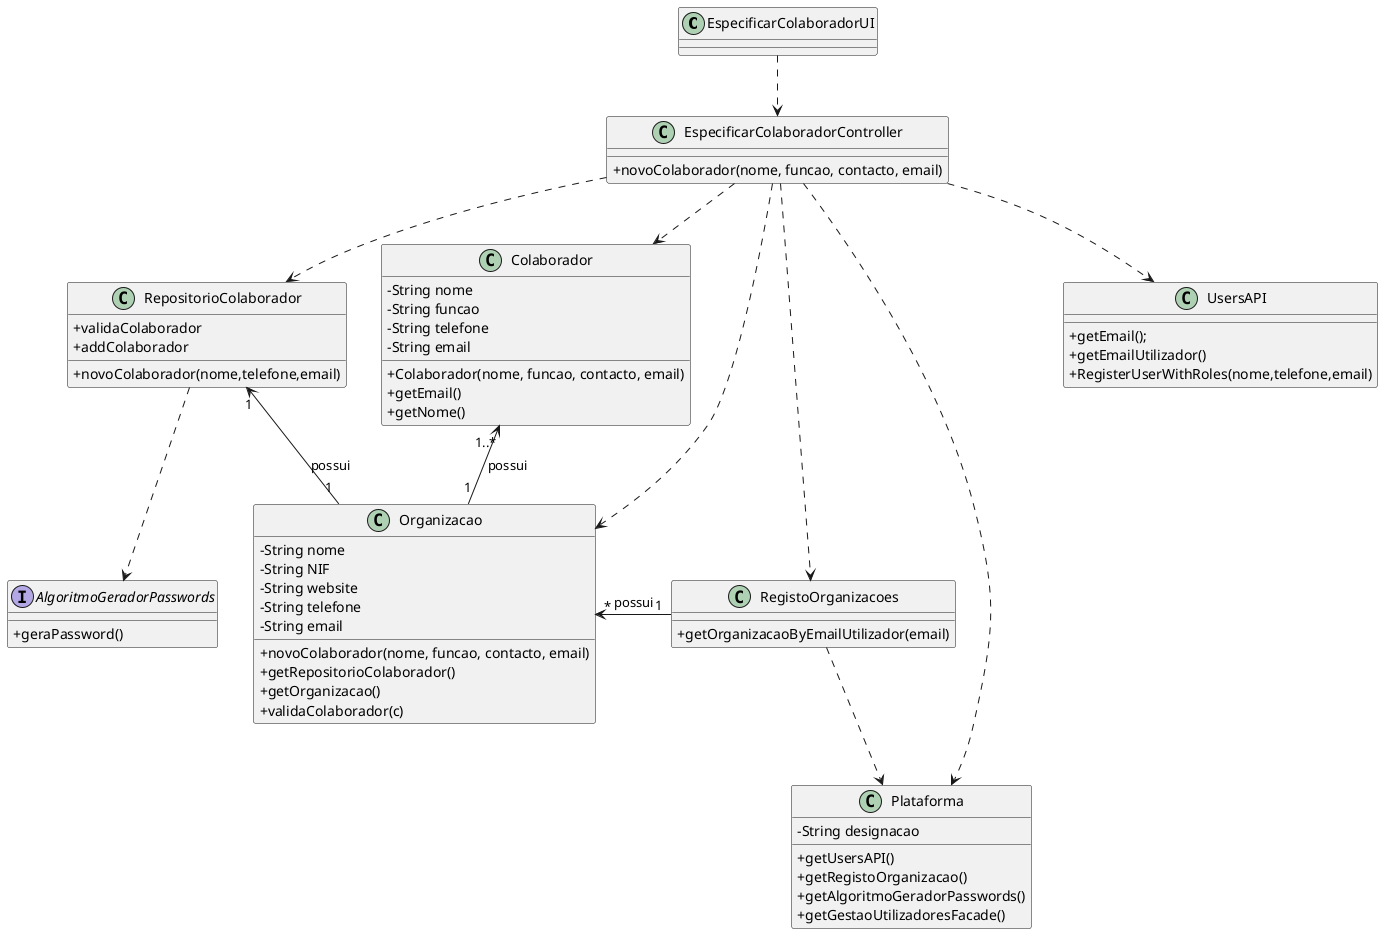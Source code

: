 @startuml
skinparam classAttributeIconSize 0

class EspecificarColaboradorUI {
}

class EspecificarColaboradorController {
  +novoColaborador(nome, funcao, contacto, email)
}

class Plataforma {
  -String designacao
  +getUsersAPI()
  +getRegistoOrganizacao()
  +getAlgoritmoGeradorPasswords()
  +getGestaoUtilizadoresFacade()
}

class UsersAPI{
  +getEmail();
}

class RegistoOrganizacoes {
  +getOrganizacaoByEmailUtilizador(email)
}

class Organizacao {
  +novoColaborador(nome, funcao, contacto, email)
  +getRepositorioColaborador()
}

class Colaborador {
  -String nome
  -String funcao
  -String telefone
  -String email
  +Colaborador(nome, funcao, contacto, email)
  +getEmail()
  +getNome()
}

class Organizacao {
  -String nome
  -String NIF
  -String website
  -String telefone
  -String email
  +getOrganizacao()
  +validaColaborador(c)
}

class UsersAPI {
  +getEmailUtilizador()
  +RegisterUserWithRoles(nome,telefone,email)
}

class RepositorioColaborador {
  +novoColaborador(nome,telefone,email)
  +validaColaborador
  +addColaborador
}

interface AlgoritmoGeradorPasswords{
  +geraPassword()
}


EspecificarColaboradorUI ..> EspecificarColaboradorController

EspecificarColaboradorController ..> UsersAPI
EspecificarColaboradorController ..> Plataforma
EspecificarColaboradorController ..> RepositorioColaborador
EspecificarColaboradorController ..> RegistoOrganizacoes
EspecificarColaboradorController ..> Organizacao
EspecificarColaboradorController ..> Colaborador

RegistoOrganizacoes "1" -l> "*" Organizacao : possui

Organizacao "1" --u> "1..*" Colaborador : possui
Organizacao "1" --u> "1" RepositorioColaborador : possui
RepositorioColaborador ..> AlgoritmoGeradorPasswords
RegistoOrganizacoes ..> Plataforma




@enduml
